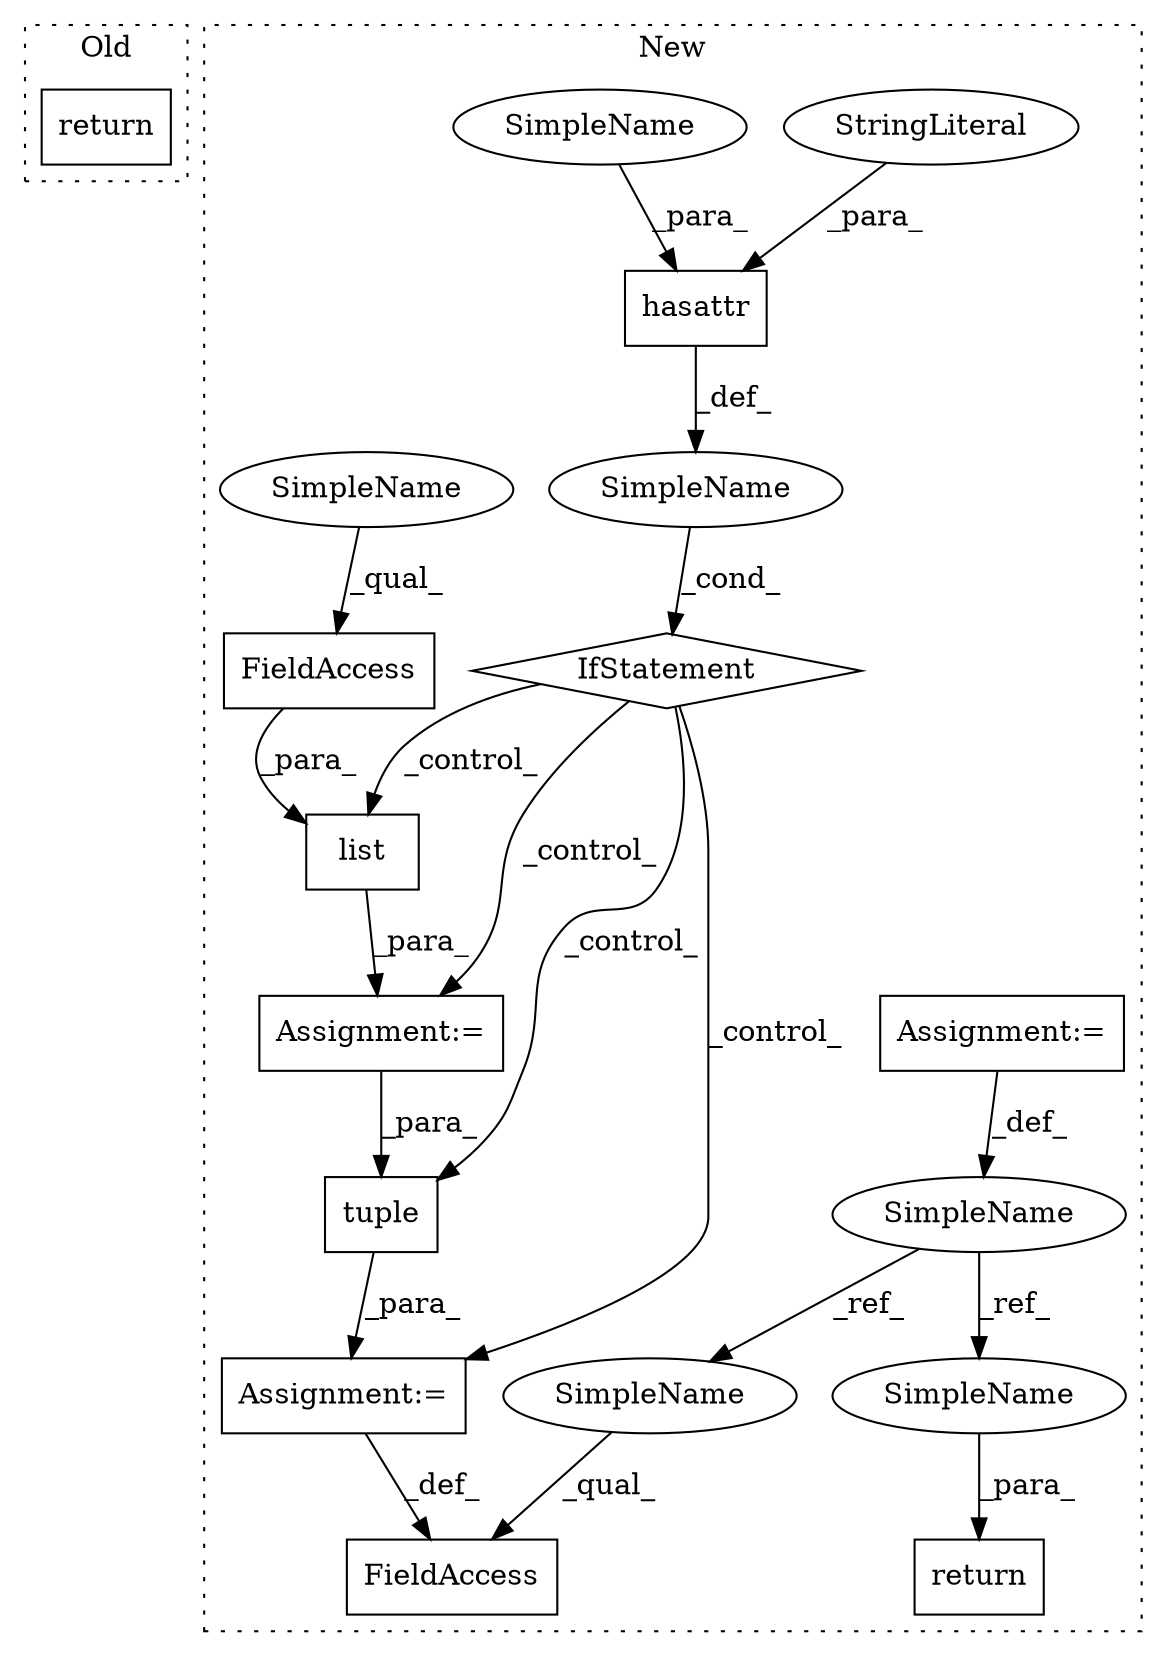 digraph G {
subgraph cluster0 {
1 [label="return" a="41" s="19356" l="7" shape="box"];
label = "Old";
style="dotted";
}
subgraph cluster1 {
2 [label="tuple" a="32" s="21148,21159" l="6,1" shape="box"];
3 [label="Assignment:=" a="7" s="21147" l="1" shape="box"];
4 [label="SimpleName" a="42" s="" l="" shape="ellipse"];
5 [label="IfStatement" a="25" s="21032,21061" l="4,2" shape="diamond"];
6 [label="FieldAccess" a="22" s="21133" l="14" shape="box"];
7 [label="SimpleName" a="42" s="21003" l="1" shape="ellipse"];
8 [label="return" a="41" s="21172" l="7" shape="box"];
9 [label="hasattr" a="32" s="21036,21060" l="8,1" shape="box"];
10 [label="StringLiteral" a="45" s="21046" l="14" shape="ellipse"];
11 [label="list" a="32" s="21077,21096" l="5,1" shape="box"];
12 [label="Assignment:=" a="7" s="21004" l="1" shape="box"];
13 [label="Assignment:=" a="7" s="21076" l="1" shape="box"];
14 [label="FieldAccess" a="22" s="21082" l="14" shape="box"];
15 [label="SimpleName" a="42" s="21044" l="1" shape="ellipse"];
16 [label="SimpleName" a="42" s="21082" l="1" shape="ellipse"];
17 [label="SimpleName" a="42" s="21179" l="1" shape="ellipse"];
18 [label="SimpleName" a="42" s="21133" l="1" shape="ellipse"];
label = "New";
style="dotted";
}
2 -> 3 [label="_para_"];
3 -> 6 [label="_def_"];
4 -> 5 [label="_cond_"];
5 -> 3 [label="_control_"];
5 -> 11 [label="_control_"];
5 -> 13 [label="_control_"];
5 -> 2 [label="_control_"];
7 -> 17 [label="_ref_"];
7 -> 18 [label="_ref_"];
9 -> 4 [label="_def_"];
10 -> 9 [label="_para_"];
11 -> 13 [label="_para_"];
12 -> 7 [label="_def_"];
13 -> 2 [label="_para_"];
14 -> 11 [label="_para_"];
15 -> 9 [label="_para_"];
16 -> 14 [label="_qual_"];
17 -> 8 [label="_para_"];
18 -> 6 [label="_qual_"];
}
